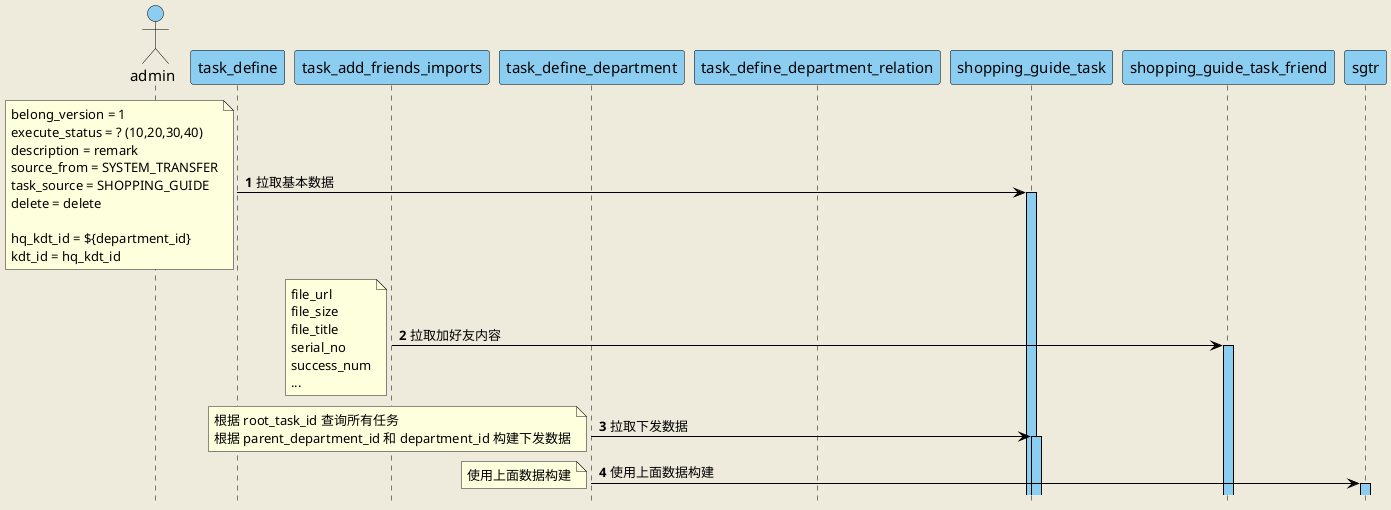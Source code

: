 @startuml
'https://plantuml.com/sequence-diagram
hide footbox
skinparam backgroundColor #EEEBDC
autoActivate on
autonumber

skinparam sequence {
ArrowColor black
ActorBorderColor black
LifeLineBorderColor black
LifeLineBackgroundColor #8CCEF1

ParticipantBorderColor black
ParticipantBackgroundColor #8CCEF1
'ParticipantFontName Impact
ParticipantFontSize 15
ParticipantFontColor black

ActorBackgroundColor #8CCEF1
ActorFontColor black
ActorFontSize 15
ActorFontName Aapex
}


actor "admin" as admin
'Participant NsqClient as nsqClient
Participant task_define as td
Participant task_add_friends_imports as tafi
Participant task_define_department as tdd
Participant task_define_department_relation as tddr

Participant shopping_guide_task as sgt
Participant shopping_guide_task_friend as sgtf

td -> sgt : 拉取基本数据
note left
    belong_version = 1
    execute_status = ? (10,20,30,40)
    description = remark
    source_from = SYSTEM_TRANSFER
    task_source = SHOPPING_GUIDE
    delete = delete

    hq_kdt_id = ${department_id}
    kdt_id = hq_kdt_id
end note

tafi -> sgtf : 拉取加好友内容
note left
    file_url
    file_size
    file_title
    serial_no
    success_num
    ...
end note

tdd -> sgt : 拉取下发数据
note left
    根据 root_task_id 查询所有任务
    根据 parent_department_id 和 department_id 构建下发数据
end note

tdd -> sgtr : 使用上面数据构建
note left
    使用上面数据构建
end note
@enduml